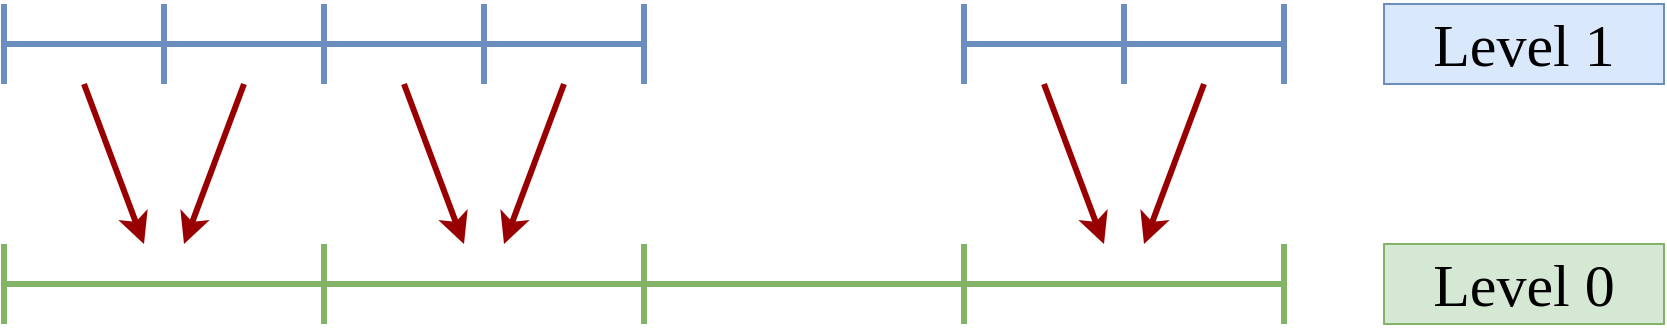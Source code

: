 <mxfile version="13.6.2" type="device"><diagram id="8QNKAv1daahqu8xVfq4b" name="Page-1"><mxGraphModel dx="288" dy="368" grid="1" gridSize="10" guides="1" tooltips="1" connect="1" arrows="1" fold="1" page="1" pageScale="1" pageWidth="1169" pageHeight="827" math="0" shadow="0"><root><mxCell id="0"/><mxCell id="1" parent="0"/><mxCell id="AKDgiZVTRq4mJzArgYAi-1" value="" style="endArrow=none;html=1;strokeWidth=3;fillColor=#dae8fc;strokeColor=#6c8ebf;" edge="1" parent="1"><mxGeometry width="50" height="50" relative="1" as="geometry"><mxPoint x="80" y="200" as="sourcePoint"/><mxPoint x="400" y="200" as="targetPoint"/></mxGeometry></mxCell><mxCell id="AKDgiZVTRq4mJzArgYAi-2" value="" style="endArrow=none;html=1;strokeWidth=3;fillColor=#dae8fc;strokeColor=#6c8ebf;" edge="1" parent="1"><mxGeometry width="50" height="50" relative="1" as="geometry"><mxPoint x="80" y="220" as="sourcePoint"/><mxPoint x="80" y="180" as="targetPoint"/></mxGeometry></mxCell><mxCell id="AKDgiZVTRq4mJzArgYAi-3" value="" style="endArrow=none;html=1;strokeWidth=3;fillColor=#dae8fc;strokeColor=#6c8ebf;" edge="1" parent="1"><mxGeometry width="50" height="50" relative="1" as="geometry"><mxPoint x="160" y="220" as="sourcePoint"/><mxPoint x="160" y="180" as="targetPoint"/></mxGeometry></mxCell><mxCell id="AKDgiZVTRq4mJzArgYAi-4" value="" style="endArrow=none;html=1;strokeWidth=3;fillColor=#dae8fc;strokeColor=#6c8ebf;" edge="1" parent="1"><mxGeometry width="50" height="50" relative="1" as="geometry"><mxPoint x="240" y="220" as="sourcePoint"/><mxPoint x="240" y="180" as="targetPoint"/></mxGeometry></mxCell><mxCell id="AKDgiZVTRq4mJzArgYAi-5" value="" style="endArrow=none;html=1;strokeWidth=3;fillColor=#dae8fc;strokeColor=#6c8ebf;" edge="1" parent="1"><mxGeometry width="50" height="50" relative="1" as="geometry"><mxPoint x="320" y="220" as="sourcePoint"/><mxPoint x="320" y="180" as="targetPoint"/></mxGeometry></mxCell><mxCell id="AKDgiZVTRq4mJzArgYAi-6" value="" style="endArrow=none;html=1;strokeWidth=3;fillColor=#dae8fc;strokeColor=#6c8ebf;" edge="1" parent="1"><mxGeometry width="50" height="50" relative="1" as="geometry"><mxPoint x="400" y="220" as="sourcePoint"/><mxPoint x="400" y="180" as="targetPoint"/></mxGeometry></mxCell><mxCell id="AKDgiZVTRq4mJzArgYAi-7" value="" style="endArrow=none;html=1;strokeWidth=3;fillColor=#dae8fc;strokeColor=#6c8ebf;" edge="1" parent="1"><mxGeometry width="50" height="50" relative="1" as="geometry"><mxPoint x="560" y="220" as="sourcePoint"/><mxPoint x="560" y="180" as="targetPoint"/></mxGeometry></mxCell><mxCell id="AKDgiZVTRq4mJzArgYAi-8" value="" style="endArrow=none;html=1;strokeWidth=3;fillColor=#dae8fc;strokeColor=#6c8ebf;" edge="1" parent="1"><mxGeometry width="50" height="50" relative="1" as="geometry"><mxPoint x="640" y="220" as="sourcePoint"/><mxPoint x="640" y="180" as="targetPoint"/></mxGeometry></mxCell><mxCell id="AKDgiZVTRq4mJzArgYAi-9" value="" style="endArrow=none;html=1;strokeWidth=3;fillColor=#dae8fc;strokeColor=#6c8ebf;" edge="1" parent="1"><mxGeometry width="50" height="50" relative="1" as="geometry"><mxPoint x="720" y="220" as="sourcePoint"/><mxPoint x="720" y="180" as="targetPoint"/></mxGeometry></mxCell><mxCell id="AKDgiZVTRq4mJzArgYAi-11" value="" style="endArrow=none;html=1;strokeWidth=3;fillColor=#dae8fc;strokeColor=#6c8ebf;" edge="1" parent="1"><mxGeometry width="50" height="50" relative="1" as="geometry"><mxPoint x="560" y="200" as="sourcePoint"/><mxPoint x="720" y="200" as="targetPoint"/></mxGeometry></mxCell><mxCell id="AKDgiZVTRq4mJzArgYAi-12" value="" style="endArrow=none;html=1;strokeWidth=3;fillColor=#d5e8d4;strokeColor=#82b366;" edge="1" parent="1"><mxGeometry width="50" height="50" relative="1" as="geometry"><mxPoint x="80" y="320" as="sourcePoint"/><mxPoint x="720" y="320" as="targetPoint"/></mxGeometry></mxCell><mxCell id="AKDgiZVTRq4mJzArgYAi-13" value="" style="endArrow=none;html=1;strokeWidth=3;fillColor=#d5e8d4;strokeColor=#82b366;" edge="1" parent="1"><mxGeometry width="50" height="50" relative="1" as="geometry"><mxPoint x="80" y="340" as="sourcePoint"/><mxPoint x="80" y="300" as="targetPoint"/></mxGeometry></mxCell><mxCell id="AKDgiZVTRq4mJzArgYAi-15" value="" style="endArrow=none;html=1;strokeWidth=3;fillColor=#d5e8d4;strokeColor=#82b366;" edge="1" parent="1"><mxGeometry width="50" height="50" relative="1" as="geometry"><mxPoint x="240" y="340" as="sourcePoint"/><mxPoint x="240" y="300" as="targetPoint"/></mxGeometry></mxCell><mxCell id="AKDgiZVTRq4mJzArgYAi-17" value="" style="endArrow=none;html=1;strokeWidth=3;fillColor=#d5e8d4;strokeColor=#82b366;" edge="1" parent="1"><mxGeometry width="50" height="50" relative="1" as="geometry"><mxPoint x="400" y="340" as="sourcePoint"/><mxPoint x="400" y="300" as="targetPoint"/></mxGeometry></mxCell><mxCell id="AKDgiZVTRq4mJzArgYAi-18" value="" style="endArrow=none;html=1;strokeWidth=3;fillColor=#d5e8d4;strokeColor=#82b366;" edge="1" parent="1"><mxGeometry width="50" height="50" relative="1" as="geometry"><mxPoint x="560" y="340" as="sourcePoint"/><mxPoint x="560" y="300" as="targetPoint"/></mxGeometry></mxCell><mxCell id="AKDgiZVTRq4mJzArgYAi-20" value="" style="endArrow=none;html=1;strokeWidth=3;fillColor=#d5e8d4;strokeColor=#82b366;" edge="1" parent="1"><mxGeometry width="50" height="50" relative="1" as="geometry"><mxPoint x="720" y="340" as="sourcePoint"/><mxPoint x="720" y="300" as="targetPoint"/></mxGeometry></mxCell><mxCell id="AKDgiZVTRq4mJzArgYAi-22" value="Level 0" style="text;html=1;strokeColor=#82b366;fillColor=#d5e8d4;align=center;verticalAlign=middle;whiteSpace=wrap;rounded=0;fontFamily=Spectral;fontSize=30;" vertex="1" parent="1"><mxGeometry x="770" y="300" width="140" height="40" as="geometry"/></mxCell><mxCell id="AKDgiZVTRq4mJzArgYAi-23" value="Level 1" style="text;html=1;strokeColor=#6c8ebf;fillColor=#dae8fc;align=center;verticalAlign=middle;whiteSpace=wrap;rounded=0;fontFamily=Spectral;fontSize=30;" vertex="1" parent="1"><mxGeometry x="770" y="180" width="140" height="40" as="geometry"/></mxCell><mxCell id="AKDgiZVTRq4mJzArgYAi-24" value="projection" parent="0"/><mxCell id="AKDgiZVTRq4mJzArgYAi-27" value="" style="group" vertex="1" connectable="0" parent="AKDgiZVTRq4mJzArgYAi-24"><mxGeometry x="120" y="220" width="80" height="80" as="geometry"/></mxCell><mxCell id="AKDgiZVTRq4mJzArgYAi-25" value="" style="endArrow=classic;html=1;strokeWidth=3;fontFamily=Spectral;fontSize=30;strokeColor=#990000;" edge="1" parent="AKDgiZVTRq4mJzArgYAi-27"><mxGeometry width="50" height="50" relative="1" as="geometry"><mxPoint as="sourcePoint"/><mxPoint x="30" y="80" as="targetPoint"/></mxGeometry></mxCell><mxCell id="AKDgiZVTRq4mJzArgYAi-26" value="" style="endArrow=classic;html=1;strokeWidth=3;fontFamily=Spectral;fontSize=30;strokeColor=#990000;" edge="1" parent="AKDgiZVTRq4mJzArgYAi-27"><mxGeometry width="50" height="50" relative="1" as="geometry"><mxPoint x="80" as="sourcePoint"/><mxPoint x="50" y="80" as="targetPoint"/></mxGeometry></mxCell><mxCell id="AKDgiZVTRq4mJzArgYAi-28" value="" style="group" vertex="1" connectable="0" parent="AKDgiZVTRq4mJzArgYAi-24"><mxGeometry x="280" y="220" width="80" height="80" as="geometry"/></mxCell><mxCell id="AKDgiZVTRq4mJzArgYAi-29" value="" style="endArrow=classic;html=1;strokeWidth=3;fontFamily=Spectral;fontSize=30;strokeColor=#990000;" edge="1" parent="AKDgiZVTRq4mJzArgYAi-28"><mxGeometry width="50" height="50" relative="1" as="geometry"><mxPoint as="sourcePoint"/><mxPoint x="30" y="80" as="targetPoint"/></mxGeometry></mxCell><mxCell id="AKDgiZVTRq4mJzArgYAi-30" value="" style="endArrow=classic;html=1;strokeWidth=3;fontFamily=Spectral;fontSize=30;strokeColor=#990000;" edge="1" parent="AKDgiZVTRq4mJzArgYAi-28"><mxGeometry width="50" height="50" relative="1" as="geometry"><mxPoint x="80" as="sourcePoint"/><mxPoint x="50" y="80" as="targetPoint"/></mxGeometry></mxCell><mxCell id="AKDgiZVTRq4mJzArgYAi-31" value="" style="group" vertex="1" connectable="0" parent="AKDgiZVTRq4mJzArgYAi-24"><mxGeometry x="600" y="220" width="80" height="80" as="geometry"/></mxCell><mxCell id="AKDgiZVTRq4mJzArgYAi-32" value="" style="endArrow=classic;html=1;strokeWidth=3;fontFamily=Spectral;fontSize=30;strokeColor=#990000;" edge="1" parent="AKDgiZVTRq4mJzArgYAi-31"><mxGeometry width="50" height="50" relative="1" as="geometry"><mxPoint as="sourcePoint"/><mxPoint x="30" y="80" as="targetPoint"/></mxGeometry></mxCell><mxCell id="AKDgiZVTRq4mJzArgYAi-33" value="" style="endArrow=classic;html=1;strokeWidth=3;fontFamily=Spectral;fontSize=30;strokeColor=#990000;" edge="1" parent="AKDgiZVTRq4mJzArgYAi-31"><mxGeometry width="50" height="50" relative="1" as="geometry"><mxPoint x="80" as="sourcePoint"/><mxPoint x="50" y="80" as="targetPoint"/></mxGeometry></mxCell></root></mxGraphModel></diagram></mxfile>